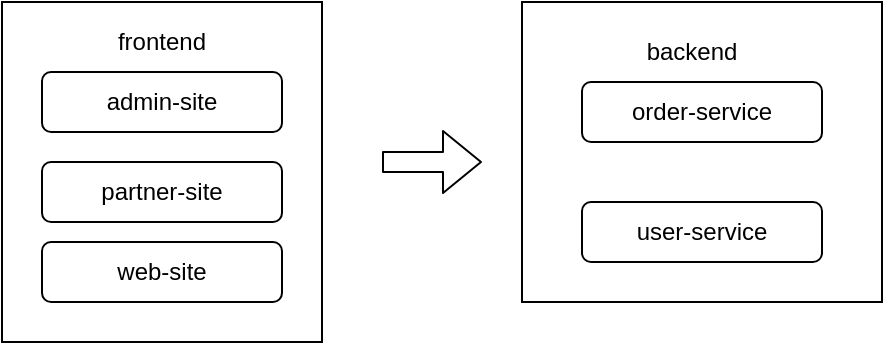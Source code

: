 <mxfile>
    <diagram id="4csIdw2bAAqanAFlkIjt" name="Page-1">
        <mxGraphModel dx="701" dy="535" grid="1" gridSize="10" guides="1" tooltips="1" connect="1" arrows="1" fold="1" page="1" pageScale="1" pageWidth="850" pageHeight="1100" math="0" shadow="0">
            <root>
                <mxCell id="0"/>
                <mxCell id="1" parent="0"/>
                <mxCell id="8" value="" style="rounded=0;whiteSpace=wrap;html=1;" parent="1" vertex="1">
                    <mxGeometry x="370" y="10" width="180" height="150" as="geometry"/>
                </mxCell>
                <mxCell id="7" value="" style="rounded=0;whiteSpace=wrap;html=1;" parent="1" vertex="1">
                    <mxGeometry x="110" y="10" width="160" height="170" as="geometry"/>
                </mxCell>
                <mxCell id="2" value="admin-site" style="rounded=1;whiteSpace=wrap;html=1;" parent="1" vertex="1">
                    <mxGeometry x="130" y="45" width="120" height="30" as="geometry"/>
                </mxCell>
                <mxCell id="3" value="partner-site" style="rounded=1;whiteSpace=wrap;html=1;" parent="1" vertex="1">
                    <mxGeometry x="130" y="90" width="120" height="30" as="geometry"/>
                </mxCell>
                <mxCell id="4" value="web-site" style="rounded=1;whiteSpace=wrap;html=1;" parent="1" vertex="1">
                    <mxGeometry x="130" y="130" width="120" height="30" as="geometry"/>
                </mxCell>
                <mxCell id="5" value="order-service" style="rounded=1;whiteSpace=wrap;html=1;" parent="1" vertex="1">
                    <mxGeometry x="400" y="50" width="120" height="30" as="geometry"/>
                </mxCell>
                <mxCell id="6" value="user-service" style="rounded=1;whiteSpace=wrap;html=1;" parent="1" vertex="1">
                    <mxGeometry x="400" y="110" width="120" height="30" as="geometry"/>
                </mxCell>
                <mxCell id="9" value="frontend" style="text;html=1;strokeColor=none;fillColor=none;align=center;verticalAlign=middle;whiteSpace=wrap;rounded=0;" parent="1" vertex="1">
                    <mxGeometry x="160" y="15" width="60" height="30" as="geometry"/>
                </mxCell>
                <mxCell id="10" value="backend" style="text;html=1;strokeColor=none;fillColor=none;align=center;verticalAlign=middle;whiteSpace=wrap;rounded=0;" parent="1" vertex="1">
                    <mxGeometry x="425" y="20" width="60" height="30" as="geometry"/>
                </mxCell>
                <mxCell id="11" value="" style="shape=flexArrow;endArrow=classic;html=1;" edge="1" parent="1">
                    <mxGeometry width="50" height="50" relative="1" as="geometry">
                        <mxPoint x="300" y="90" as="sourcePoint"/>
                        <mxPoint x="350" y="90" as="targetPoint"/>
                    </mxGeometry>
                </mxCell>
            </root>
        </mxGraphModel>
    </diagram>
</mxfile>